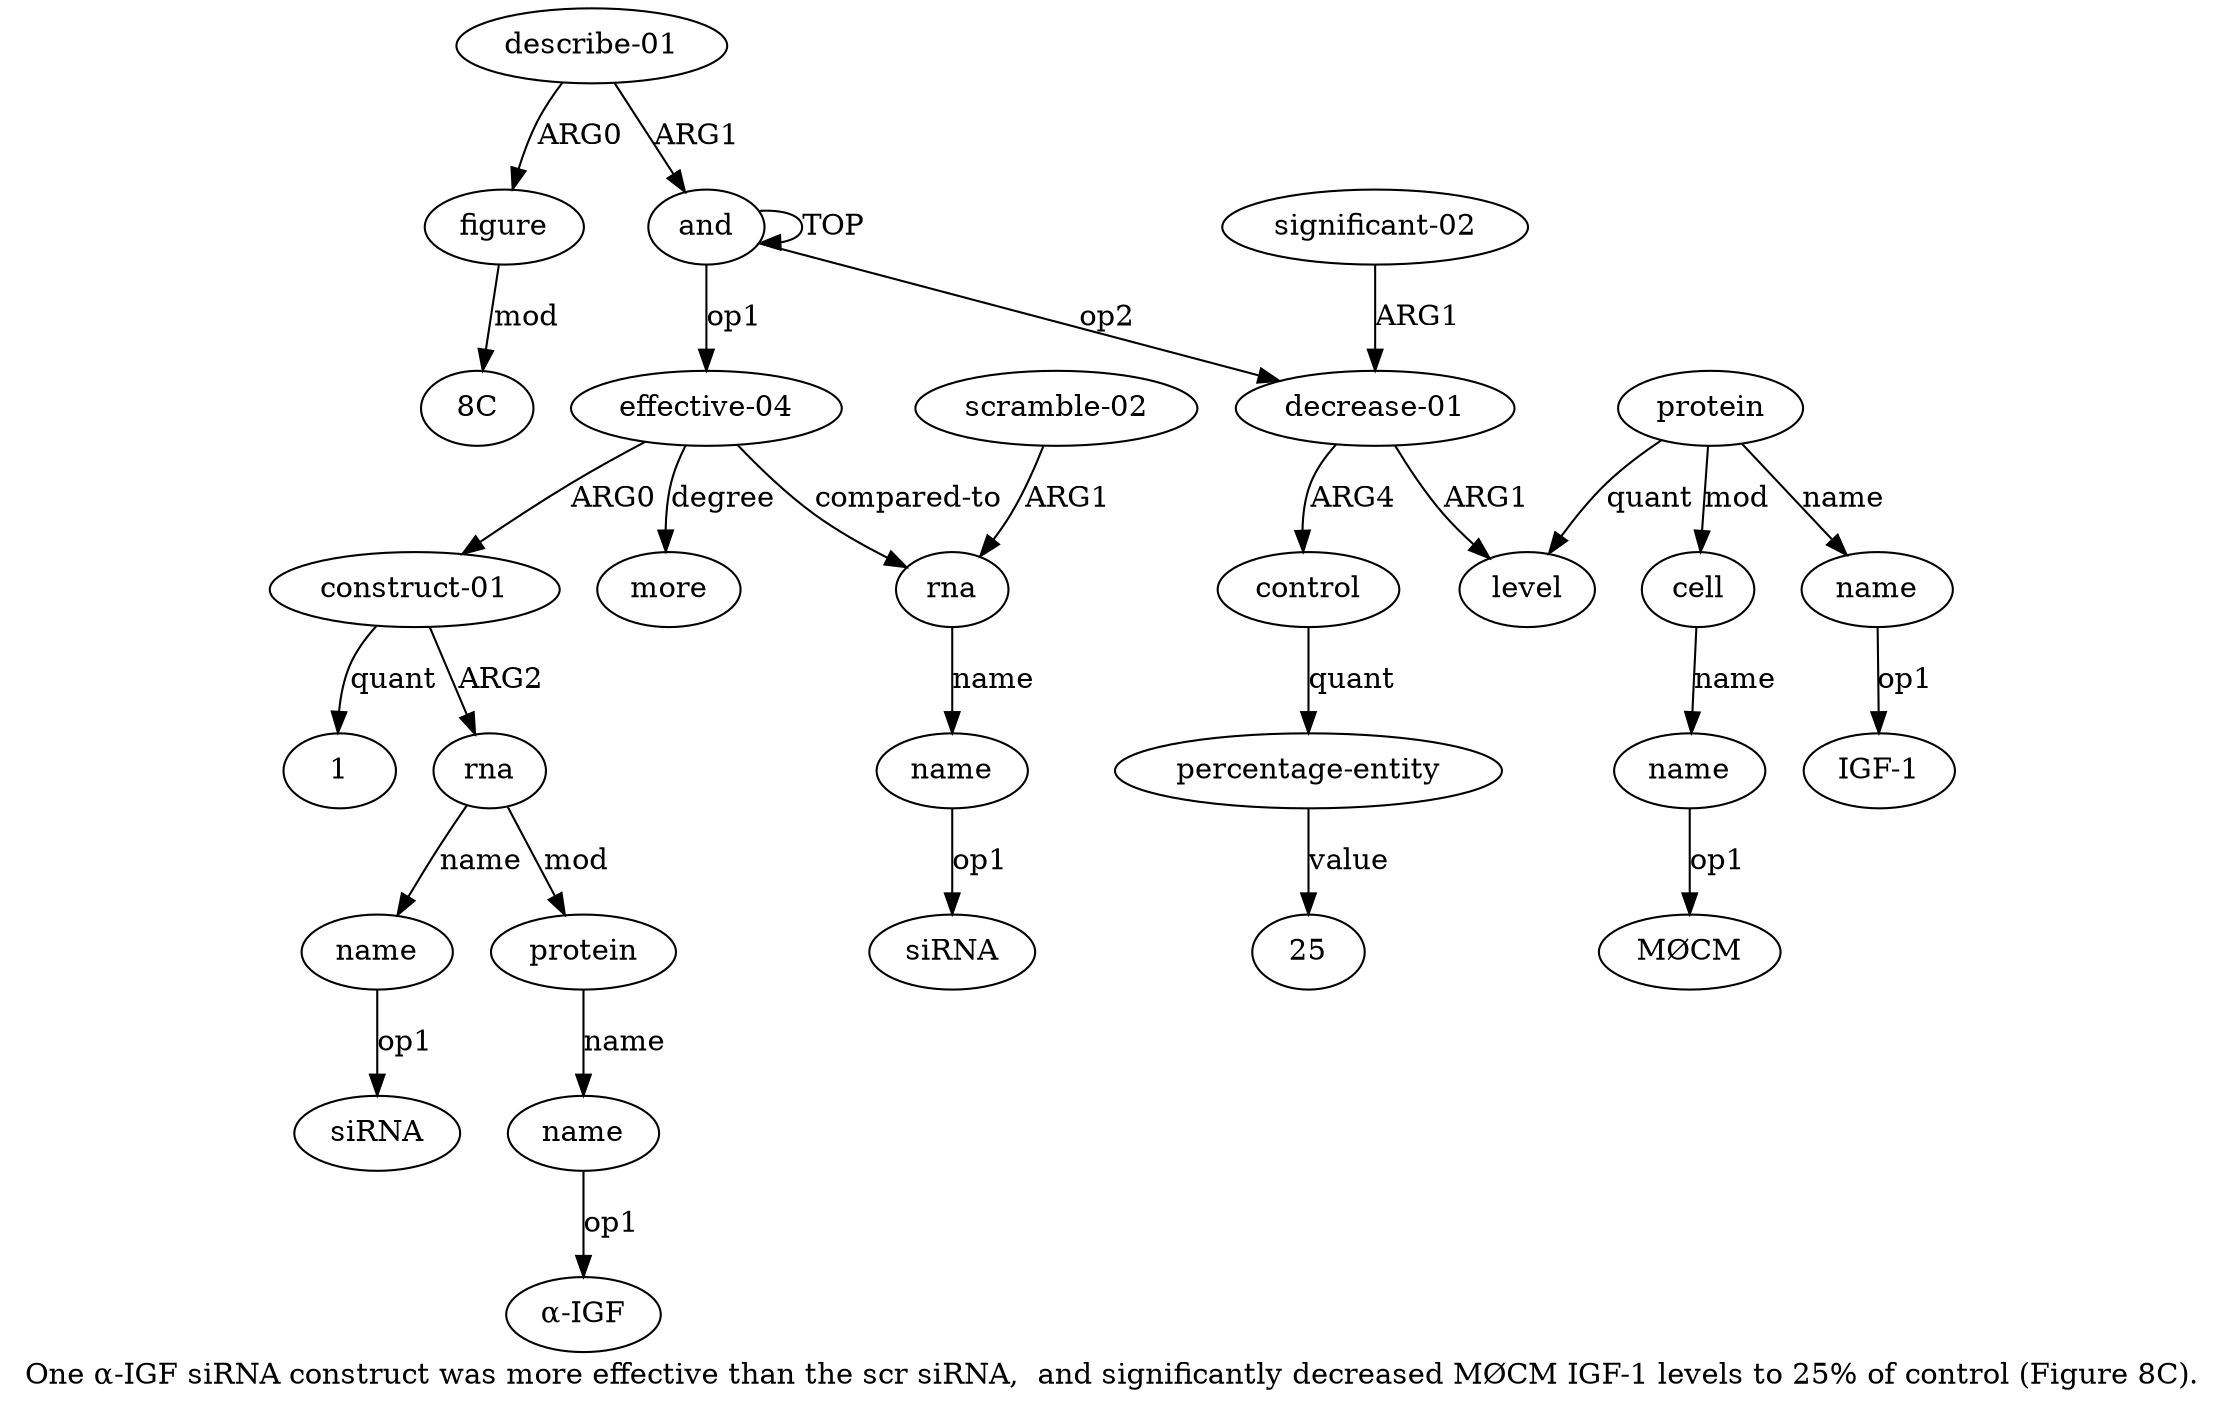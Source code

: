 digraph  {
	graph [label="One α-IGF siRNA construct was more effective than the scr siRNA,  and significantly decreased MØCM IGF-1 levels to 25% of control (\
Figure 8C)."];
	node [label="\N"];
	a20	 [color=black,
		gold_ind=20,
		gold_label="describe-01",
		label="describe-01",
		test_ind=20,
		test_label="describe-01"];
	a21	 [color=black,
		gold_ind=21,
		gold_label=figure,
		label=figure,
		test_ind=21,
		test_label=figure];
	a20 -> a21 [key=0,
	color=black,
	gold_label=ARG0,
	label=ARG0,
	test_label=ARG0];
a0 [color=black,
	gold_ind=0,
	gold_label=and,
	label=and,
	test_ind=0,
	test_label=and];
a20 -> a0 [key=0,
color=black,
gold_label=ARG1,
label=ARG1,
test_label=ARG1];
"a21 8C" [color=black,
gold_ind=-1,
gold_label="8C",
label="8C",
test_ind=-1,
test_label="8C"];
a21 -> "a21 8C" [key=0,
color=black,
gold_label=mod,
label=mod,
test_label=mod];
"a9 siRNA" [color=black,
gold_ind=-1,
gold_label=siRNA,
label=siRNA,
test_ind=-1,
test_label=siRNA];
"a4 siRNA" [color=black,
gold_ind=-1,
gold_label=siRNA,
label=siRNA,
test_ind=-1,
test_label=siRNA];
"a14 IGF-1" [color=black,
gold_ind=-1,
gold_label="IGF-1",
label="IGF-1",
test_ind=-1,
test_label="IGF-1"];
"a6 α-IGF" [color=black,
gold_ind=-1,
gold_label="α-IGF",
label="α-IGF",
test_ind=-1,
test_label="α-IGF"];
a15 [color=black,
gold_ind=15,
gold_label=cell,
label=cell,
test_ind=15,
test_label=cell];
a16 [color=black,
gold_ind=16,
gold_label=name,
label=name,
test_ind=16,
test_label=name];
a15 -> a16 [key=0,
color=black,
gold_label=name,
label=name,
test_label=name];
a14 [color=black,
gold_ind=14,
gold_label=name,
label=name,
test_ind=14,
test_label=name];
a14 -> "a14 IGF-1" [key=0,
color=black,
gold_label=op1,
label=op1,
test_label=op1];
a17 [color=black,
gold_ind=17,
gold_label=control,
label=control,
test_ind=17,
test_label=control];
a18 [color=black,
gold_ind=18,
gold_label="percentage-entity",
label="percentage-entity",
test_ind=18,
test_label="percentage-entity"];
a17 -> a18 [key=0,
color=black,
gold_label=quant,
label=quant,
test_label=quant];
"a16 MØCM" [color=black,
gold_ind=-1,
gold_label=MØCM,
label=MØCM,
test_ind=-1,
test_label=MØCM];
a16 -> "a16 MØCM" [key=0,
color=black,
gold_label=op1,
label=op1,
test_label=op1];
a11 [color=black,
gold_ind=11,
gold_label="decrease-01",
label="decrease-01",
test_ind=11,
test_label="decrease-01"];
a11 -> a17 [key=0,
color=black,
gold_label=ARG4,
label=ARG4,
test_label=ARG4];
a12 [color=black,
gold_ind=12,
gold_label=level,
label=level,
test_ind=12,
test_label=level];
a11 -> a12 [key=0,
color=black,
gold_label=ARG1,
label=ARG1,
test_label=ARG1];
a10 [color=black,
gold_ind=10,
gold_label="scramble-02",
label="scramble-02",
test_ind=10,
test_label="scramble-02"];
a8 [color=black,
gold_ind=8,
gold_label=rna,
label=rna,
test_ind=8,
test_label=rna];
a10 -> a8 [key=0,
color=black,
gold_label=ARG1,
label=ARG1,
test_label=ARG1];
a13 [color=black,
gold_ind=13,
gold_label=protein,
label=protein,
test_ind=13,
test_label=protein];
a13 -> a15 [key=0,
color=black,
gold_label=mod,
label=mod,
test_label=mod];
a13 -> a14 [key=0,
color=black,
gold_label=name,
label=name,
test_label=name];
a13 -> a12 [key=0,
color=black,
gold_label=quant,
label=quant,
test_label=quant];
"a2 1" [color=black,
gold_ind=-1,
gold_label=1,
label=1,
test_ind=-1,
test_label=1];
a19 [color=black,
gold_ind=19,
gold_label="significant-02",
label="significant-02",
test_ind=19,
test_label="significant-02"];
a19 -> a11 [key=0,
color=black,
gold_label=ARG1,
label=ARG1,
test_label=ARG1];
"a18 25" [color=black,
gold_ind=-1,
gold_label=25,
label=25,
test_ind=-1,
test_label=25];
a18 -> "a18 25" [key=0,
color=black,
gold_label=value,
label=value,
test_label=value];
a1 [color=black,
gold_ind=1,
gold_label="effective-04",
label="effective-04",
test_ind=1,
test_label="effective-04"];
a2 [color=black,
gold_ind=2,
gold_label="construct-01",
label="construct-01",
test_ind=2,
test_label="construct-01"];
a1 -> a2 [key=0,
color=black,
gold_label=ARG0,
label=ARG0,
test_label=ARG0];
a7 [color=black,
gold_ind=7,
gold_label=more,
label=more,
test_ind=7,
test_label=more];
a1 -> a7 [key=0,
color=black,
gold_label=degree,
label=degree,
test_label=degree];
a1 -> a8 [key=0,
color=black,
gold_label="compared-to",
label="compared-to",
test_label="compared-to"];
a0 -> a11 [key=0,
color=black,
gold_label=op2,
label=op2,
test_label=op2];
a0 -> a1 [key=0,
color=black,
gold_label=op1,
label=op1,
test_label=op1];
a0 -> a0 [key=0,
color=black,
gold_label=TOP,
label=TOP,
test_label=TOP];
a3 [color=black,
gold_ind=3,
gold_label=rna,
label=rna,
test_ind=3,
test_label=rna];
a5 [color=black,
gold_ind=5,
gold_label=protein,
label=protein,
test_ind=5,
test_label=protein];
a3 -> a5 [key=0,
color=black,
gold_label=mod,
label=mod,
test_label=mod];
a4 [color=black,
gold_ind=4,
gold_label=name,
label=name,
test_ind=4,
test_label=name];
a3 -> a4 [key=0,
color=black,
gold_label=name,
label=name,
test_label=name];
a2 -> "a2 1" [key=0,
color=black,
gold_label=quant,
label=quant,
test_label=quant];
a2 -> a3 [key=0,
color=black,
gold_label=ARG2,
label=ARG2,
test_label=ARG2];
a6 [color=black,
gold_ind=6,
gold_label=name,
label=name,
test_ind=6,
test_label=name];
a5 -> a6 [key=0,
color=black,
gold_label=name,
label=name,
test_label=name];
a4 -> "a4 siRNA" [key=0,
color=black,
gold_label=op1,
label=op1,
test_label=op1];
a6 -> "a6 α-IGF" [key=0,
color=black,
gold_label=op1,
label=op1,
test_label=op1];
a9 [color=black,
gold_ind=9,
gold_label=name,
label=name,
test_ind=9,
test_label=name];
a9 -> "a9 siRNA" [key=0,
color=black,
gold_label=op1,
label=op1,
test_label=op1];
a8 -> a9 [key=0,
color=black,
gold_label=name,
label=name,
test_label=name];
}
